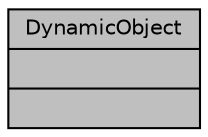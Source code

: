 digraph "DynamicObject"
{
 // LATEX_PDF_SIZE
  edge [fontname="Helvetica",fontsize="10",labelfontname="Helvetica",labelfontsize="10"];
  node [fontname="Helvetica",fontsize="10",shape=record];
  Node1 [label="{DynamicObject\n||}",height=0.2,width=0.4,color="black", fillcolor="grey75", style="filled", fontcolor="black",tooltip=" "];
}
